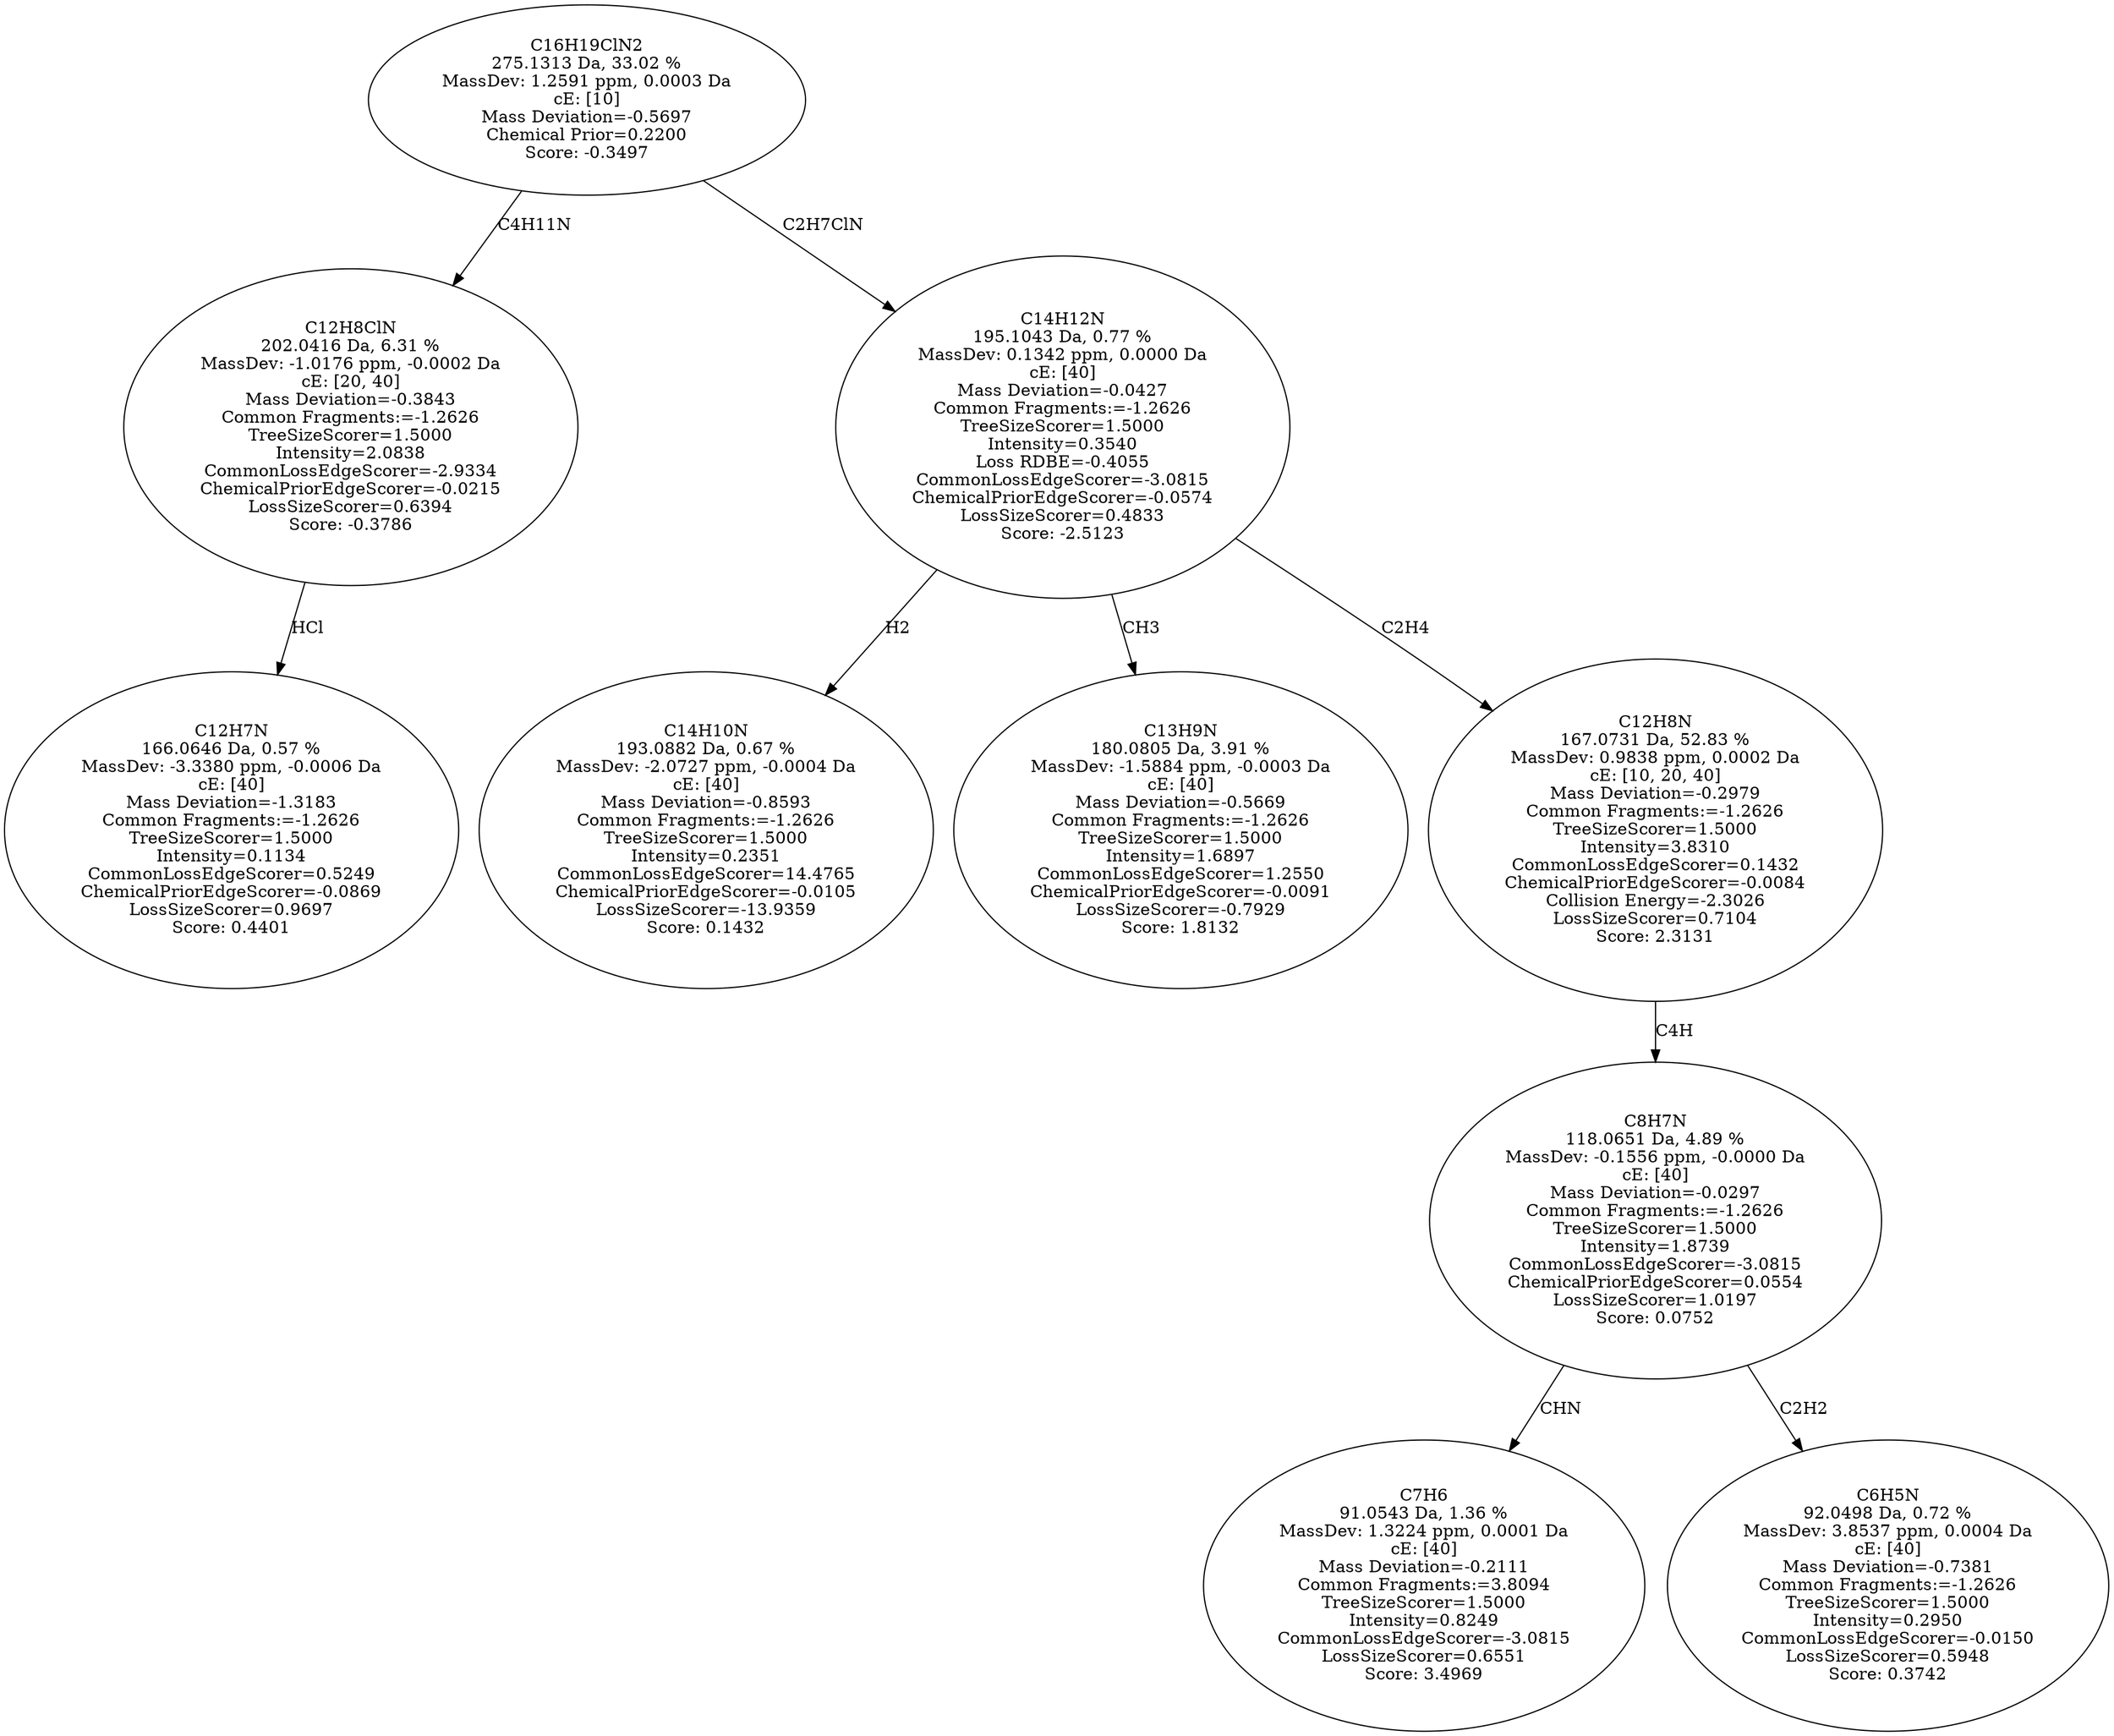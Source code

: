 strict digraph {
v1 [label="C12H7N\n166.0646 Da, 0.57 %\nMassDev: -3.3380 ppm, -0.0006 Da\ncE: [40]\nMass Deviation=-1.3183\nCommon Fragments:=-1.2626\nTreeSizeScorer=1.5000\nIntensity=0.1134\nCommonLossEdgeScorer=0.5249\nChemicalPriorEdgeScorer=-0.0869\nLossSizeScorer=0.9697\nScore: 0.4401"];
v2 [label="C12H8ClN\n202.0416 Da, 6.31 %\nMassDev: -1.0176 ppm, -0.0002 Da\ncE: [20, 40]\nMass Deviation=-0.3843\nCommon Fragments:=-1.2626\nTreeSizeScorer=1.5000\nIntensity=2.0838\nCommonLossEdgeScorer=-2.9334\nChemicalPriorEdgeScorer=-0.0215\nLossSizeScorer=0.6394\nScore: -0.3786"];
v3 [label="C14H10N\n193.0882 Da, 0.67 %\nMassDev: -2.0727 ppm, -0.0004 Da\ncE: [40]\nMass Deviation=-0.8593\nCommon Fragments:=-1.2626\nTreeSizeScorer=1.5000\nIntensity=0.2351\nCommonLossEdgeScorer=14.4765\nChemicalPriorEdgeScorer=-0.0105\nLossSizeScorer=-13.9359\nScore: 0.1432"];
v4 [label="C13H9N\n180.0805 Da, 3.91 %\nMassDev: -1.5884 ppm, -0.0003 Da\ncE: [40]\nMass Deviation=-0.5669\nCommon Fragments:=-1.2626\nTreeSizeScorer=1.5000\nIntensity=1.6897\nCommonLossEdgeScorer=1.2550\nChemicalPriorEdgeScorer=-0.0091\nLossSizeScorer=-0.7929\nScore: 1.8132"];
v5 [label="C7H6\n91.0543 Da, 1.36 %\nMassDev: 1.3224 ppm, 0.0001 Da\ncE: [40]\nMass Deviation=-0.2111\nCommon Fragments:=3.8094\nTreeSizeScorer=1.5000\nIntensity=0.8249\nCommonLossEdgeScorer=-3.0815\nLossSizeScorer=0.6551\nScore: 3.4969"];
v6 [label="C6H5N\n92.0498 Da, 0.72 %\nMassDev: 3.8537 ppm, 0.0004 Da\ncE: [40]\nMass Deviation=-0.7381\nCommon Fragments:=-1.2626\nTreeSizeScorer=1.5000\nIntensity=0.2950\nCommonLossEdgeScorer=-0.0150\nLossSizeScorer=0.5948\nScore: 0.3742"];
v7 [label="C8H7N\n118.0651 Da, 4.89 %\nMassDev: -0.1556 ppm, -0.0000 Da\ncE: [40]\nMass Deviation=-0.0297\nCommon Fragments:=-1.2626\nTreeSizeScorer=1.5000\nIntensity=1.8739\nCommonLossEdgeScorer=-3.0815\nChemicalPriorEdgeScorer=0.0554\nLossSizeScorer=1.0197\nScore: 0.0752"];
v8 [label="C12H8N\n167.0731 Da, 52.83 %\nMassDev: 0.9838 ppm, 0.0002 Da\ncE: [10, 20, 40]\nMass Deviation=-0.2979\nCommon Fragments:=-1.2626\nTreeSizeScorer=1.5000\nIntensity=3.8310\nCommonLossEdgeScorer=0.1432\nChemicalPriorEdgeScorer=-0.0084\nCollision Energy=-2.3026\nLossSizeScorer=0.7104\nScore: 2.3131"];
v9 [label="C14H12N\n195.1043 Da, 0.77 %\nMassDev: 0.1342 ppm, 0.0000 Da\ncE: [40]\nMass Deviation=-0.0427\nCommon Fragments:=-1.2626\nTreeSizeScorer=1.5000\nIntensity=0.3540\nLoss RDBE=-0.4055\nCommonLossEdgeScorer=-3.0815\nChemicalPriorEdgeScorer=-0.0574\nLossSizeScorer=0.4833\nScore: -2.5123"];
v10 [label="C16H19ClN2\n275.1313 Da, 33.02 %\nMassDev: 1.2591 ppm, 0.0003 Da\ncE: [10]\nMass Deviation=-0.5697\nChemical Prior=0.2200\nScore: -0.3497"];
v2 -> v1 [label="HCl"];
v10 -> v2 [label="C4H11N"];
v9 -> v3 [label="H2"];
v9 -> v4 [label="CH3"];
v7 -> v5 [label="CHN"];
v7 -> v6 [label="C2H2"];
v8 -> v7 [label="C4H"];
v9 -> v8 [label="C2H4"];
v10 -> v9 [label="C2H7ClN"];
}